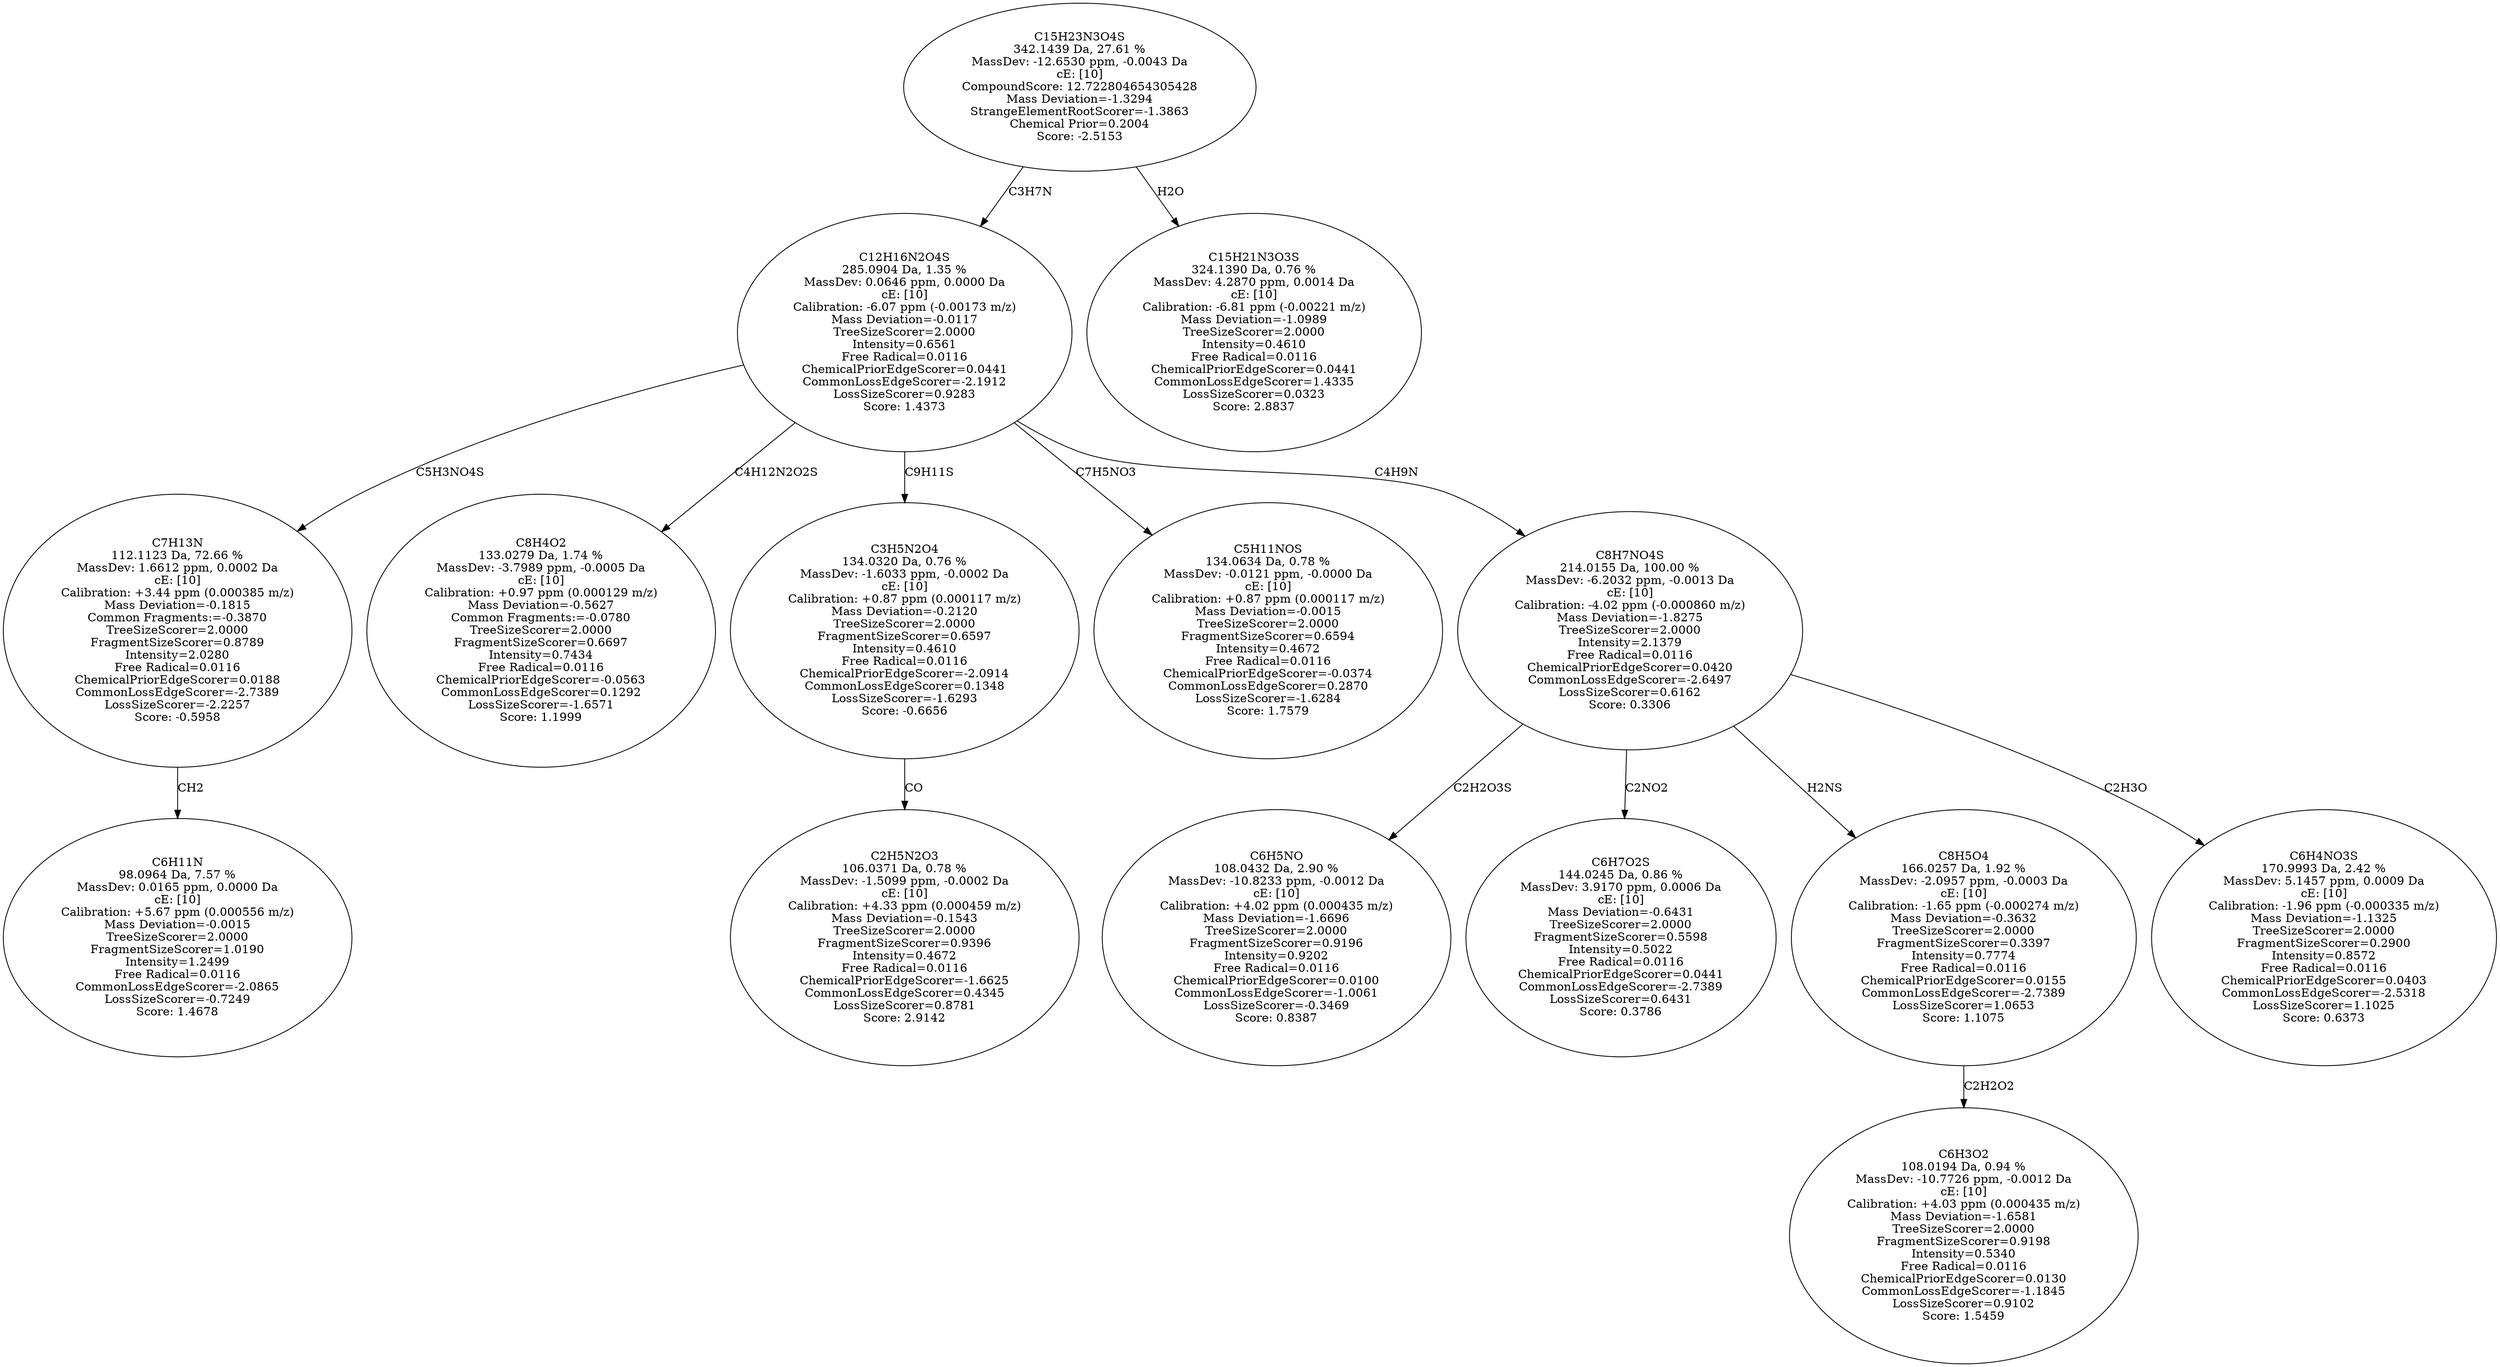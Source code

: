strict digraph {
v1 [label="C6H11N\n98.0964 Da, 7.57 %\nMassDev: 0.0165 ppm, 0.0000 Da\ncE: [10]\nCalibration: +5.67 ppm (0.000556 m/z)\nMass Deviation=-0.0015\nTreeSizeScorer=2.0000\nFragmentSizeScorer=1.0190\nIntensity=1.2499\nFree Radical=0.0116\nCommonLossEdgeScorer=-2.0865\nLossSizeScorer=-0.7249\nScore: 1.4678"];
v2 [label="C7H13N\n112.1123 Da, 72.66 %\nMassDev: 1.6612 ppm, 0.0002 Da\ncE: [10]\nCalibration: +3.44 ppm (0.000385 m/z)\nMass Deviation=-0.1815\nCommon Fragments:=-0.3870\nTreeSizeScorer=2.0000\nFragmentSizeScorer=0.8789\nIntensity=2.0280\nFree Radical=0.0116\nChemicalPriorEdgeScorer=0.0188\nCommonLossEdgeScorer=-2.7389\nLossSizeScorer=-2.2257\nScore: -0.5958"];
v3 [label="C8H4O2\n133.0279 Da, 1.74 %\nMassDev: -3.7989 ppm, -0.0005 Da\ncE: [10]\nCalibration: +0.97 ppm (0.000129 m/z)\nMass Deviation=-0.5627\nCommon Fragments:=-0.0780\nTreeSizeScorer=2.0000\nFragmentSizeScorer=0.6697\nIntensity=0.7434\nFree Radical=0.0116\nChemicalPriorEdgeScorer=-0.0563\nCommonLossEdgeScorer=0.1292\nLossSizeScorer=-1.6571\nScore: 1.1999"];
v4 [label="C2H5N2O3\n106.0371 Da, 0.78 %\nMassDev: -1.5099 ppm, -0.0002 Da\ncE: [10]\nCalibration: +4.33 ppm (0.000459 m/z)\nMass Deviation=-0.1543\nTreeSizeScorer=2.0000\nFragmentSizeScorer=0.9396\nIntensity=0.4672\nFree Radical=0.0116\nChemicalPriorEdgeScorer=-1.6625\nCommonLossEdgeScorer=0.4345\nLossSizeScorer=0.8781\nScore: 2.9142"];
v5 [label="C3H5N2O4\n134.0320 Da, 0.76 %\nMassDev: -1.6033 ppm, -0.0002 Da\ncE: [10]\nCalibration: +0.87 ppm (0.000117 m/z)\nMass Deviation=-0.2120\nTreeSizeScorer=2.0000\nFragmentSizeScorer=0.6597\nIntensity=0.4610\nFree Radical=0.0116\nChemicalPriorEdgeScorer=-2.0914\nCommonLossEdgeScorer=0.1348\nLossSizeScorer=-1.6293\nScore: -0.6656"];
v6 [label="C5H11NOS\n134.0634 Da, 0.78 %\nMassDev: -0.0121 ppm, -0.0000 Da\ncE: [10]\nCalibration: +0.87 ppm (0.000117 m/z)\nMass Deviation=-0.0015\nTreeSizeScorer=2.0000\nFragmentSizeScorer=0.6594\nIntensity=0.4672\nFree Radical=0.0116\nChemicalPriorEdgeScorer=-0.0374\nCommonLossEdgeScorer=0.2870\nLossSizeScorer=-1.6284\nScore: 1.7579"];
v7 [label="C6H5NO\n108.0432 Da, 2.90 %\nMassDev: -10.8233 ppm, -0.0012 Da\ncE: [10]\nCalibration: +4.02 ppm (0.000435 m/z)\nMass Deviation=-1.6696\nTreeSizeScorer=2.0000\nFragmentSizeScorer=0.9196\nIntensity=0.9202\nFree Radical=0.0116\nChemicalPriorEdgeScorer=0.0100\nCommonLossEdgeScorer=-1.0061\nLossSizeScorer=-0.3469\nScore: 0.8387"];
v8 [label="C6H7O2S\n144.0245 Da, 0.86 %\nMassDev: 3.9170 ppm, 0.0006 Da\ncE: [10]\nMass Deviation=-0.6431\nTreeSizeScorer=2.0000\nFragmentSizeScorer=0.5598\nIntensity=0.5022\nFree Radical=0.0116\nChemicalPriorEdgeScorer=0.0441\nCommonLossEdgeScorer=-2.7389\nLossSizeScorer=0.6431\nScore: 0.3786"];
v9 [label="C6H3O2\n108.0194 Da, 0.94 %\nMassDev: -10.7726 ppm, -0.0012 Da\ncE: [10]\nCalibration: +4.03 ppm (0.000435 m/z)\nMass Deviation=-1.6581\nTreeSizeScorer=2.0000\nFragmentSizeScorer=0.9198\nIntensity=0.5340\nFree Radical=0.0116\nChemicalPriorEdgeScorer=0.0130\nCommonLossEdgeScorer=-1.1845\nLossSizeScorer=0.9102\nScore: 1.5459"];
v10 [label="C8H5O4\n166.0257 Da, 1.92 %\nMassDev: -2.0957 ppm, -0.0003 Da\ncE: [10]\nCalibration: -1.65 ppm (-0.000274 m/z)\nMass Deviation=-0.3632\nTreeSizeScorer=2.0000\nFragmentSizeScorer=0.3397\nIntensity=0.7774\nFree Radical=0.0116\nChemicalPriorEdgeScorer=0.0155\nCommonLossEdgeScorer=-2.7389\nLossSizeScorer=1.0653\nScore: 1.1075"];
v11 [label="C6H4NO3S\n170.9993 Da, 2.42 %\nMassDev: 5.1457 ppm, 0.0009 Da\ncE: [10]\nCalibration: -1.96 ppm (-0.000335 m/z)\nMass Deviation=-1.1325\nTreeSizeScorer=2.0000\nFragmentSizeScorer=0.2900\nIntensity=0.8572\nFree Radical=0.0116\nChemicalPriorEdgeScorer=0.0403\nCommonLossEdgeScorer=-2.5318\nLossSizeScorer=1.1025\nScore: 0.6373"];
v12 [label="C8H7NO4S\n214.0155 Da, 100.00 %\nMassDev: -6.2032 ppm, -0.0013 Da\ncE: [10]\nCalibration: -4.02 ppm (-0.000860 m/z)\nMass Deviation=-1.8275\nTreeSizeScorer=2.0000\nIntensity=2.1379\nFree Radical=0.0116\nChemicalPriorEdgeScorer=0.0420\nCommonLossEdgeScorer=-2.6497\nLossSizeScorer=0.6162\nScore: 0.3306"];
v13 [label="C12H16N2O4S\n285.0904 Da, 1.35 %\nMassDev: 0.0646 ppm, 0.0000 Da\ncE: [10]\nCalibration: -6.07 ppm (-0.00173 m/z)\nMass Deviation=-0.0117\nTreeSizeScorer=2.0000\nIntensity=0.6561\nFree Radical=0.0116\nChemicalPriorEdgeScorer=0.0441\nCommonLossEdgeScorer=-2.1912\nLossSizeScorer=0.9283\nScore: 1.4373"];
v14 [label="C15H21N3O3S\n324.1390 Da, 0.76 %\nMassDev: 4.2870 ppm, 0.0014 Da\ncE: [10]\nCalibration: -6.81 ppm (-0.00221 m/z)\nMass Deviation=-1.0989\nTreeSizeScorer=2.0000\nIntensity=0.4610\nFree Radical=0.0116\nChemicalPriorEdgeScorer=0.0441\nCommonLossEdgeScorer=1.4335\nLossSizeScorer=0.0323\nScore: 2.8837"];
v15 [label="C15H23N3O4S\n342.1439 Da, 27.61 %\nMassDev: -12.6530 ppm, -0.0043 Da\ncE: [10]\nCompoundScore: 12.722804654305428\nMass Deviation=-1.3294\nStrangeElementRootScorer=-1.3863\nChemical Prior=0.2004\nScore: -2.5153"];
v2 -> v1 [label="CH2"];
v13 -> v2 [label="C5H3NO4S"];
v13 -> v3 [label="C4H12N2O2S"];
v5 -> v4 [label="CO"];
v13 -> v5 [label="C9H11S"];
v13 -> v6 [label="C7H5NO3"];
v12 -> v7 [label="C2H2O3S"];
v12 -> v8 [label="C2NO2"];
v10 -> v9 [label="C2H2O2"];
v12 -> v10 [label="H2NS"];
v12 -> v11 [label="C2H3O"];
v13 -> v12 [label="C4H9N"];
v15 -> v13 [label="C3H7N"];
v15 -> v14 [label="H2O"];
}